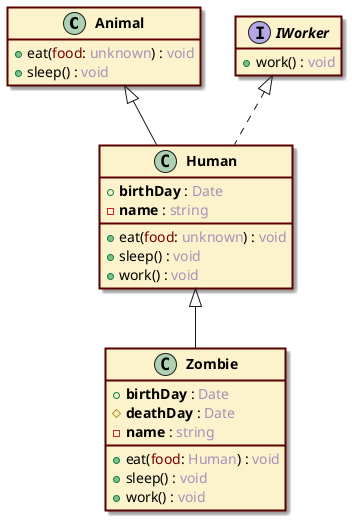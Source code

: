 @startuml
hide empty fields
hide empty methods
skinparam Shadowing true
skinparam BackgroundColor white
skinparam ClassBorderColor 5a0000
skinparam ClassBorderThickness 2
skinparam ClassBackgroundColor fcf2cc
skinparam RoundCorner 0
skinparam ClassFontStyle bold

class Animal {
  +eat(<color:780000>food</color>: <color:26009966>unknown</color>) : <color:26009966>void</color>
  +sleep() : <color:26009966>void</color>
}

interface IWorker {
  +work() : <color:26009966>void</color>
}

class Human {
  +<b>birthDay</b> : <color:26009966>Date</color>
  -<b>name</b> : <color:26009966>string</color>
  +eat(<color:780000>food</color>: <color:26009966>unknown</color>) : <color:26009966>void</color>
  +sleep() : <color:26009966>void</color>
  +work() : <color:26009966>void</color>
}

class Zombie {
  +<b>birthDay</b> : <color:26009966>Date</color>
  #<b>deathDay</b> : <color:26009966>Date</color>
  -<b>name</b> : <color:26009966>string</color>
  +eat(<color:780000>food</color>: <color:26009966>Human</color>) : <color:26009966>void</color>
  +sleep() : <color:26009966>void</color>
  +work() : <color:26009966>void</color>
}

Animal <|-- Human

IWorker <|.. Human

Human <|-- Zombie
@enduml